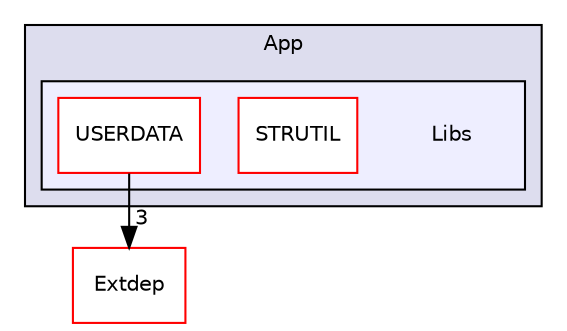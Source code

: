 digraph "Kineis/App/Libs" {
  compound=true
  node [ fontsize="10", fontname="Helvetica"];
  edge [ labelfontsize="10", labelfontname="Helvetica"];
  subgraph clusterdir_283ee20ab5eb9693b75f98890f2aae44 {
    graph [ bgcolor="#ddddee", pencolor="black", label="App" fontname="Helvetica", fontsize="10", URL="dir_283ee20ab5eb9693b75f98890f2aae44.html"]
  subgraph clusterdir_70beccd1d8997d0174d02d630d77a447 {
    graph [ bgcolor="#eeeeff", pencolor="black", label="" URL="dir_70beccd1d8997d0174d02d630d77a447.html"];
    dir_70beccd1d8997d0174d02d630d77a447 [shape=plaintext label="Libs"];
  dir_30e769e08e4be49e86a463d17d73ec0a [shape=box label="STRUTIL" fillcolor="white" style="filled" color="red" URL="dir_30e769e08e4be49e86a463d17d73ec0a.html"];
  dir_46c6aded582cb38bf172fc7c5a980c8d [shape=box label="USERDATA" fillcolor="white" style="filled" color="red" URL="dir_46c6aded582cb38bf172fc7c5a980c8d.html"];
  }
  }
  dir_e4bcde167f88f305238965282a0ab06e [shape=box label="Extdep" fillcolor="white" style="filled" color="red" URL="dir_e4bcde167f88f305238965282a0ab06e.html"];
  dir_46c6aded582cb38bf172fc7c5a980c8d->dir_e4bcde167f88f305238965282a0ab06e [headlabel="3", labeldistance=1.5 headhref="dir_000016_000027.html"];
}
